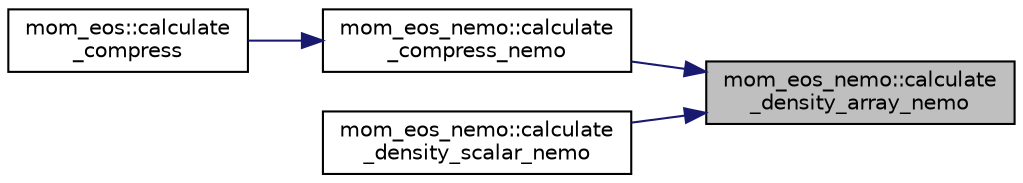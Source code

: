 digraph "mom_eos_nemo::calculate_density_array_nemo"
{
 // INTERACTIVE_SVG=YES
 // LATEX_PDF_SIZE
  edge [fontname="Helvetica",fontsize="10",labelfontname="Helvetica",labelfontsize="10"];
  node [fontname="Helvetica",fontsize="10",shape=record];
  rankdir="RL";
  Node1 [label="mom_eos_nemo::calculate\l_density_array_nemo",height=0.2,width=0.4,color="black", fillcolor="grey75", style="filled", fontcolor="black",tooltip="This subroutine computes the in situ density of sea water (rho in [kg m-3]) from absolute salinity (S..."];
  Node1 -> Node2 [dir="back",color="midnightblue",fontsize="10",style="solid",fontname="Helvetica"];
  Node2 [label="mom_eos_nemo::calculate\l_compress_nemo",height=0.2,width=0.4,color="black", fillcolor="white", style="filled",URL="$namespacemom__eos__nemo.html#ab9441b5fdd50f09a5bac70012def0ea7",tooltip="Compute the in situ density of sea water (rho in [kg m-3]) and the compressibility (drho/dp = C_sound..."];
  Node2 -> Node3 [dir="back",color="midnightblue",fontsize="10",style="solid",fontname="Helvetica"];
  Node3 [label="mom_eos::calculate\l_compress",height=0.2,width=0.4,color="black", fillcolor="white", style="filled",URL="$namespacemom__eos.html#a14a3add75346358ce7d31d3b841a750d",tooltip="Calls the appropriate subroutine to calculate the density and compressibility for 1-D array inputs."];
  Node1 -> Node4 [dir="back",color="midnightblue",fontsize="10",style="solid",fontname="Helvetica"];
  Node4 [label="mom_eos_nemo::calculate\l_density_scalar_nemo",height=0.2,width=0.4,color="black", fillcolor="white", style="filled",URL="$namespacemom__eos__nemo.html#a78c3bbb7960ee09a4c0aacb3d9eda912",tooltip="This subroutine computes the in situ density of sea water (rho in [kg m-3]) from absolute salinity (S..."];
}
